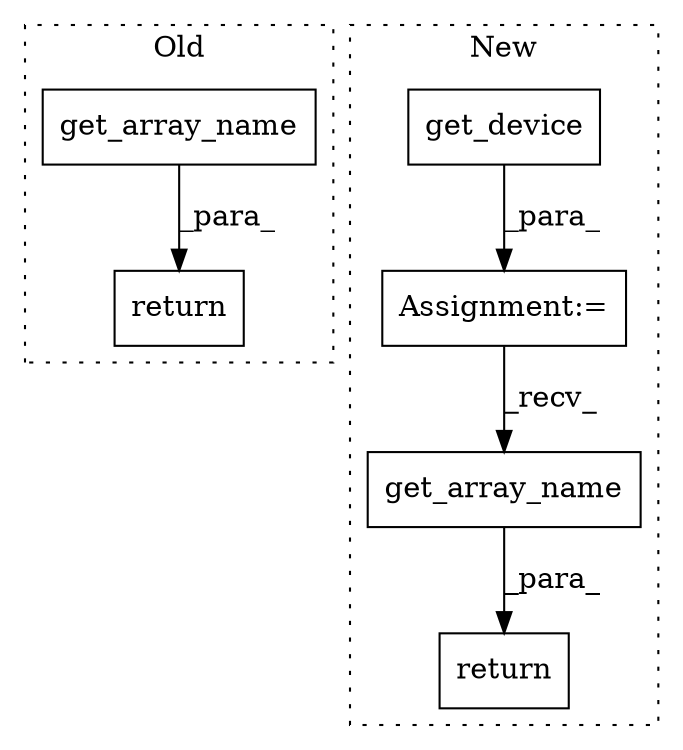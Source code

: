 digraph G {
subgraph cluster0 {
1 [label="get_array_name" a="32" s="21241,21263" l="15,1" shape="box"];
6 [label="return" a="41" s="21219" l="7" shape="box"];
label = "Old";
style="dotted";
}
subgraph cluster1 {
2 [label="get_array_name" a="32" s="22146,22176" l="15,1" shape="box"];
3 [label="get_device" a="32" s="22114" l="12" shape="box"];
4 [label="Assignment:=" a="7" s="22113" l="1" shape="box"];
5 [label="return" a="41" s="22132" l="7" shape="box"];
label = "New";
style="dotted";
}
1 -> 6 [label="_para_"];
2 -> 5 [label="_para_"];
3 -> 4 [label="_para_"];
4 -> 2 [label="_recv_"];
}